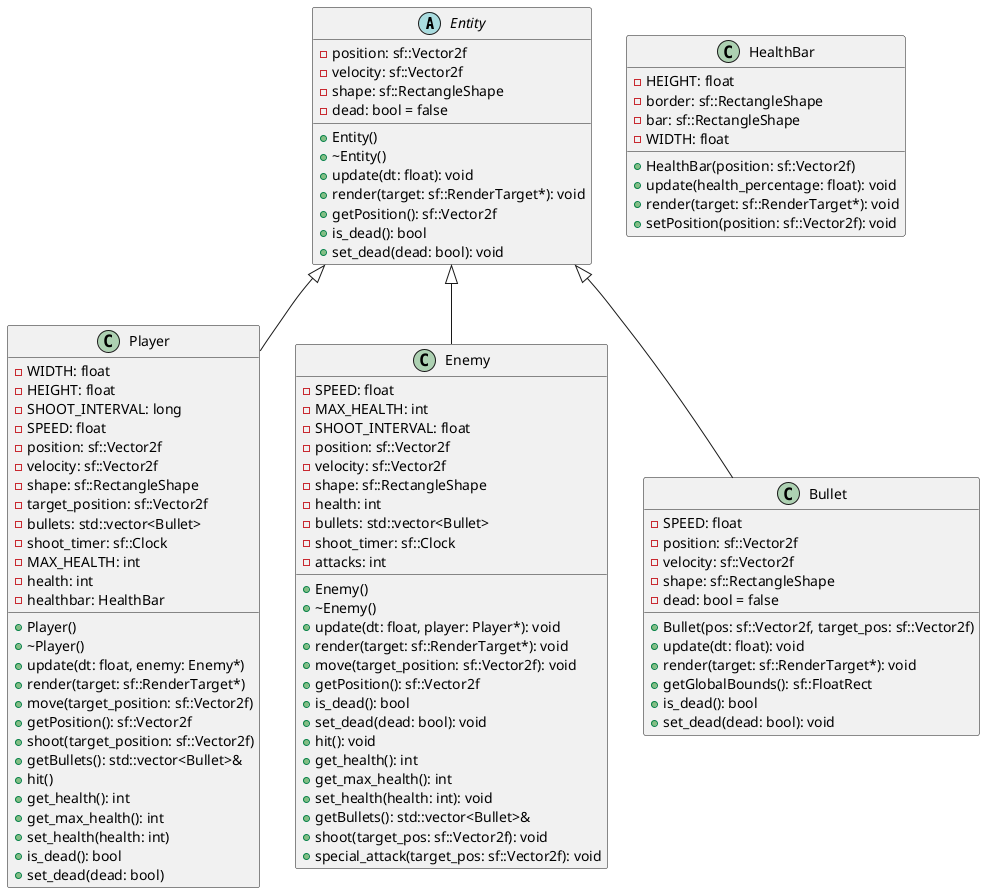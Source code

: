 @startuml diagram
abstract class Entity {
- position: sf::Vector2f
- velocity: sf::Vector2f
- shape: sf::RectangleShape
- dead: bool = false

+ Entity()
+ ~Entity()
+ update(dt: float): void
+ render(target: sf::RenderTarget*): void
+ getPosition(): sf::Vector2f
+ is_dead(): bool
+ set_dead(dead: bool): void
}

Entity <|-- Player 

class Player {
- WIDTH: float
- HEIGHT: float
- SHOOT_INTERVAL: long
- SPEED: float
- position: sf::Vector2f
- velocity: sf::Vector2f
- shape: sf::RectangleShape
- target_position: sf::Vector2f
- bullets: std::vector<Bullet>
- shoot_timer: sf::Clock
- MAX_HEALTH: int
- health: int
- healthbar: HealthBar

+ Player()
+ ~Player()
+ update(dt: float, enemy: Enemy*)
+ render(target: sf::RenderTarget*)
+ move(target_position: sf::Vector2f)
+ getPosition(): sf::Vector2f
+ shoot(target_position: sf::Vector2f)
+ getBullets(): std::vector<Bullet>&
+ hit()
+ get_health(): int
+ get_max_health(): int
+ set_health(health: int)
+ is_dead(): bool
+ set_dead(dead: bool)
}

Entity <|-- Enemy

class Enemy {
- SPEED: float
- MAX_HEALTH: int
- SHOOT_INTERVAL: float
- position: sf::Vector2f
- velocity: sf::Vector2f
- shape: sf::RectangleShape
- health: int
- bullets: std::vector<Bullet>
- shoot_timer: sf::Clock
- attacks: int

+ Enemy()
+ ~Enemy()
+ update(dt: float, player: Player*): void
+ render(target: sf::RenderTarget*): void
+ move(target_position: sf::Vector2f): void
+ getPosition(): sf::Vector2f
+ is_dead(): bool
+ set_dead(dead: bool): void
+ hit(): void
+ get_health(): int
+ get_max_health(): int
+ set_health(health: int): void
+ getBullets(): std::vector<Bullet>&
+ shoot(target_pos: sf::Vector2f): void
+ special_attack(target_pos: sf::Vector2f): void
}

Entity <|-- Bullet

class HealthBar {
- HEIGHT: float
- border: sf::RectangleShape
- bar: sf::RectangleShape
- WIDTH: float

+ HealthBar(position: sf::Vector2f)
+ update(health_percentage: float): void
+ render(target: sf::RenderTarget*): void
+ setPosition(position: sf::Vector2f): void
}

class Bullet {
- SPEED: float
- position: sf::Vector2f
- velocity: sf::Vector2f
- shape: sf::RectangleShape
- dead: bool = false

+ Bullet(pos: sf::Vector2f, target_pos: sf::Vector2f)
+ update(dt: float): void
+ render(target: sf::RenderTarget*): void
+ getGlobalBounds(): sf::FloatRect
+ is_dead(): bool
+ set_dead(dead: bool): void
}

@enduml